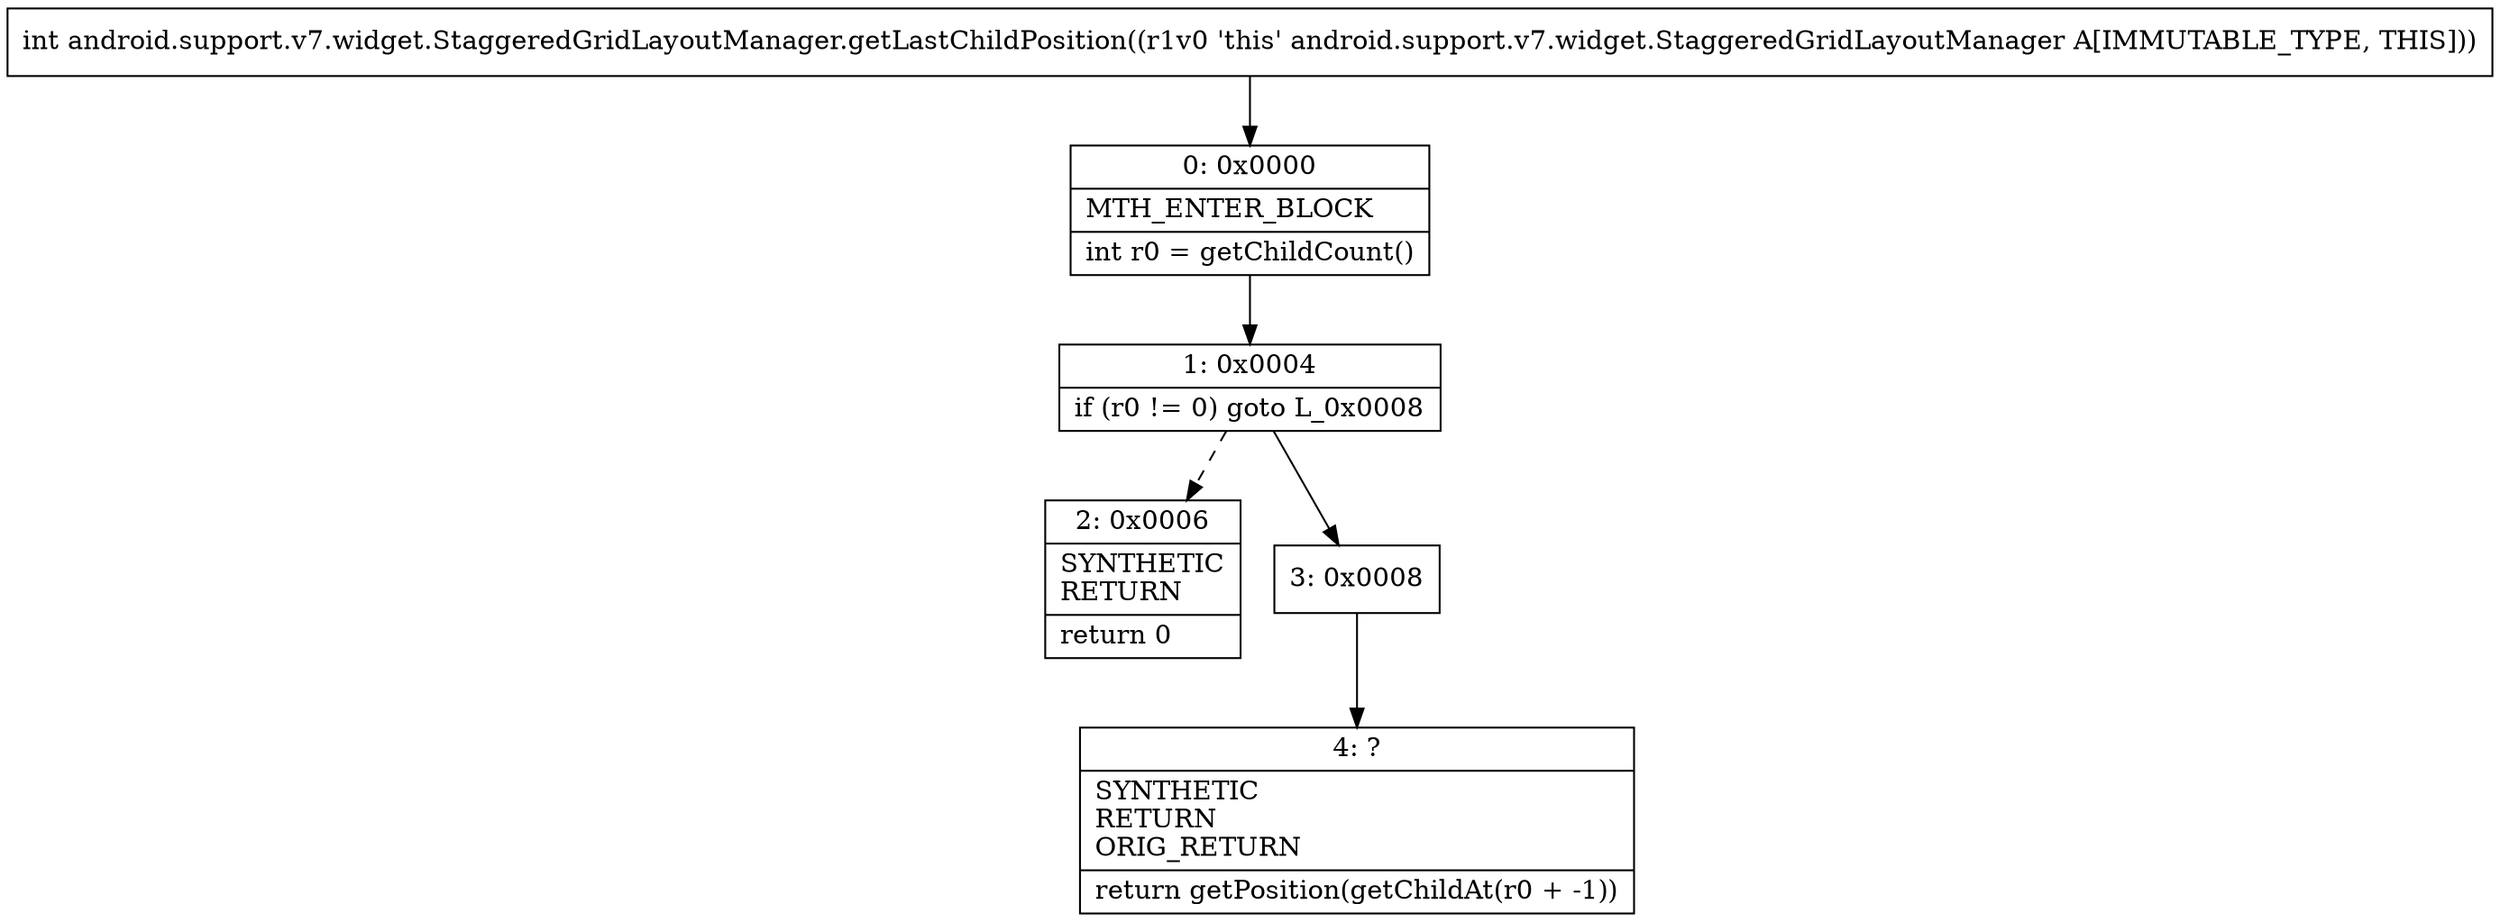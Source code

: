 digraph "CFG forandroid.support.v7.widget.StaggeredGridLayoutManager.getLastChildPosition()I" {
Node_0 [shape=record,label="{0\:\ 0x0000|MTH_ENTER_BLOCK\l|int r0 = getChildCount()\l}"];
Node_1 [shape=record,label="{1\:\ 0x0004|if (r0 != 0) goto L_0x0008\l}"];
Node_2 [shape=record,label="{2\:\ 0x0006|SYNTHETIC\lRETURN\l|return 0\l}"];
Node_3 [shape=record,label="{3\:\ 0x0008}"];
Node_4 [shape=record,label="{4\:\ ?|SYNTHETIC\lRETURN\lORIG_RETURN\l|return getPosition(getChildAt(r0 + \-1))\l}"];
MethodNode[shape=record,label="{int android.support.v7.widget.StaggeredGridLayoutManager.getLastChildPosition((r1v0 'this' android.support.v7.widget.StaggeredGridLayoutManager A[IMMUTABLE_TYPE, THIS])) }"];
MethodNode -> Node_0;
Node_0 -> Node_1;
Node_1 -> Node_2[style=dashed];
Node_1 -> Node_3;
Node_3 -> Node_4;
}


